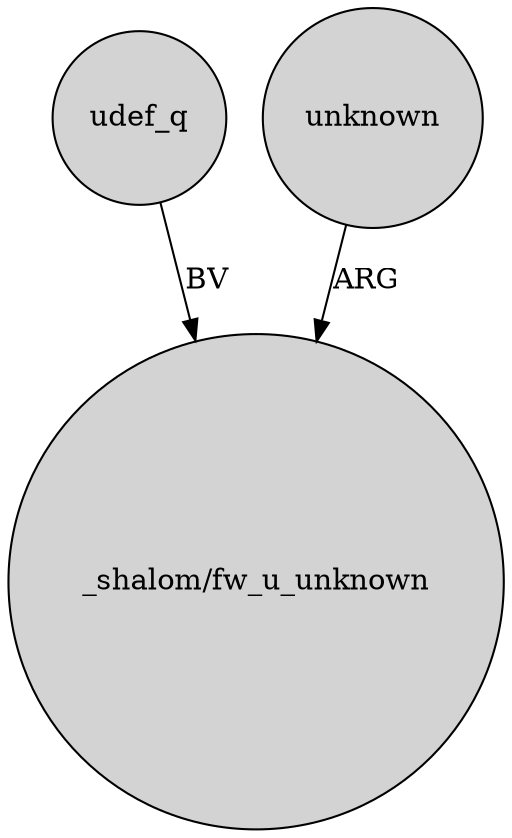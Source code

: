 digraph {
	node [shape=circle style=filled]
	udef_q -> "_shalom/fw_u_unknown" [label=BV]
	unknown -> "_shalom/fw_u_unknown" [label=ARG]
}
